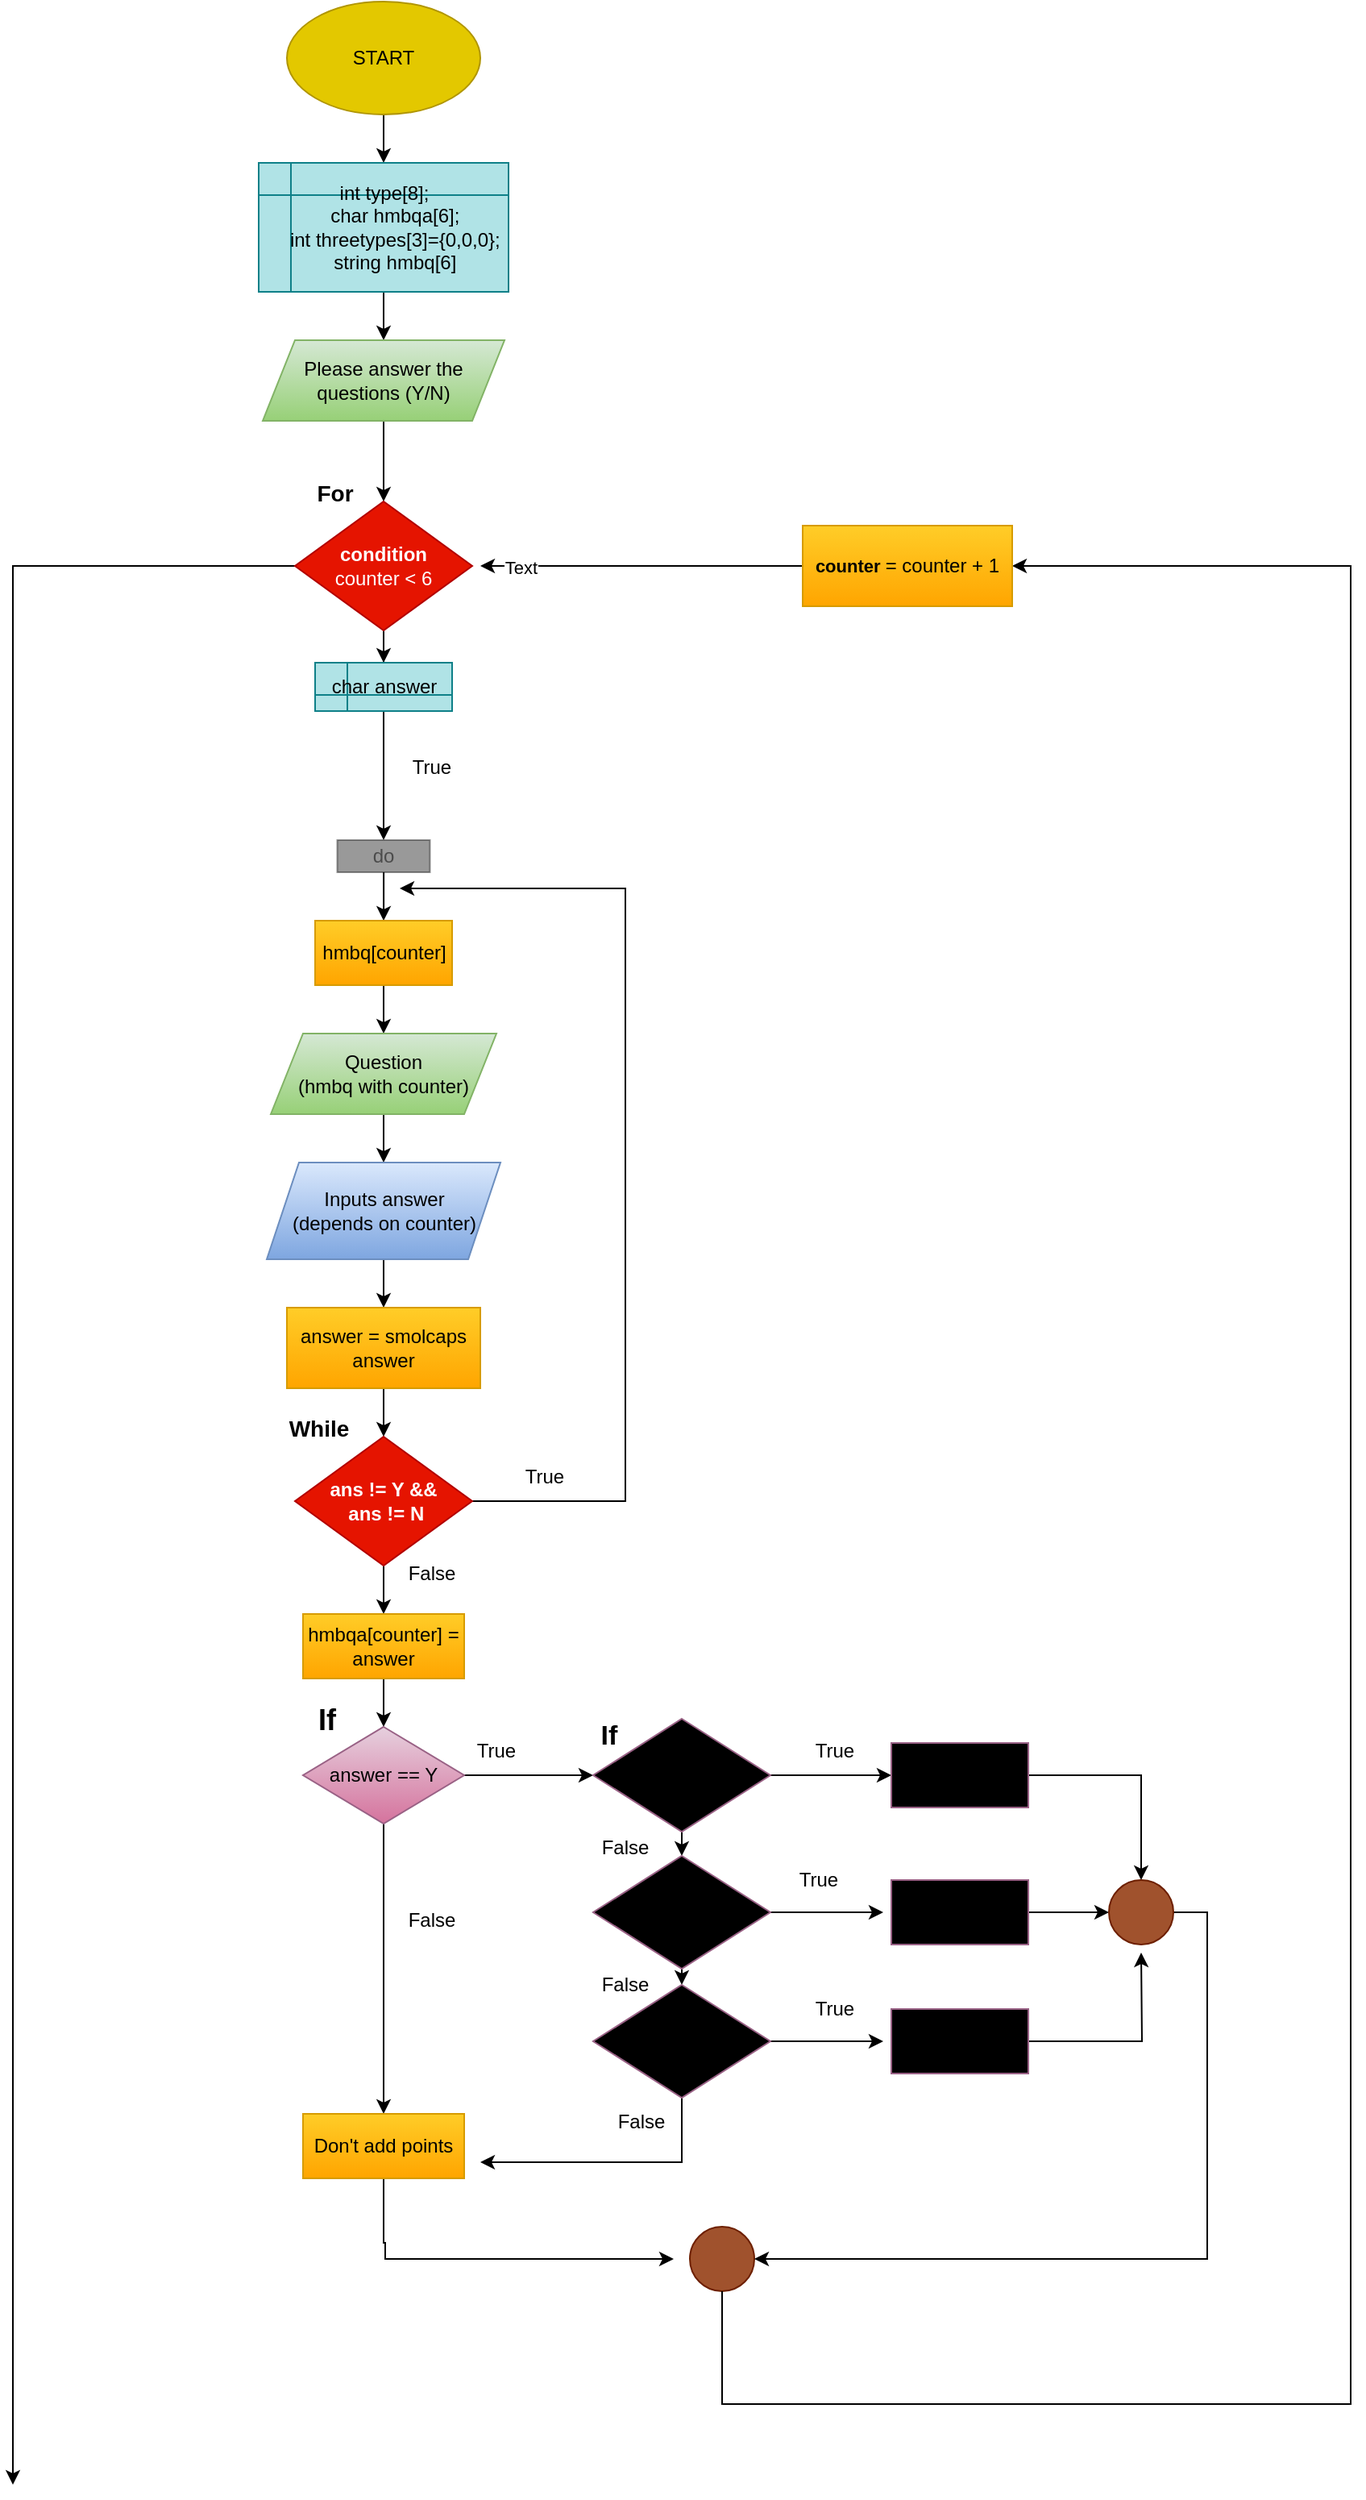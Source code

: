 <mxfile version="26.2.13">
  <diagram id="C5RBs43oDa-KdzZeNtuy" name="Page-1">
    <mxGraphModel dx="1064" dy="841" grid="1" gridSize="10" guides="1" tooltips="1" connect="1" arrows="1" fold="1" page="1" pageScale="1" pageWidth="1920" pageHeight="1200" math="0" shadow="0">
      <root>
        <mxCell id="WIyWlLk6GJQsqaUBKTNV-0" />
        <mxCell id="WIyWlLk6GJQsqaUBKTNV-1" parent="WIyWlLk6GJQsqaUBKTNV-0" />
        <mxCell id="UkDBAxyQickxF4oHBvT--14" value="" style="edgeStyle=orthogonalEdgeStyle;rounded=0;orthogonalLoop=1;jettySize=auto;html=1;" edge="1" parent="WIyWlLk6GJQsqaUBKTNV-1" source="UkDBAxyQickxF4oHBvT--11" target="UkDBAxyQickxF4oHBvT--12">
          <mxGeometry relative="1" as="geometry" />
        </mxCell>
        <mxCell id="UkDBAxyQickxF4oHBvT--11" value="START" style="ellipse;whiteSpace=wrap;html=1;fillColor=light-dark(#E3C800,#DAA900);strokeColor=#B09500;fontColor=light-dark(#000000,#000000);" vertex="1" parent="WIyWlLk6GJQsqaUBKTNV-1">
          <mxGeometry x="370" y="100" width="120" height="70" as="geometry" />
        </mxCell>
        <mxCell id="UkDBAxyQickxF4oHBvT--17" value="" style="edgeStyle=orthogonalEdgeStyle;rounded=0;orthogonalLoop=1;jettySize=auto;html=1;" edge="1" parent="WIyWlLk6GJQsqaUBKTNV-1" source="UkDBAxyQickxF4oHBvT--12" target="UkDBAxyQickxF4oHBvT--16">
          <mxGeometry relative="1" as="geometry" />
        </mxCell>
        <mxCell id="UkDBAxyQickxF4oHBvT--12" value="int type[8];&#xa;&amp;nbsp; &amp;nbsp; char hmbqa[6];&#xa;&amp;nbsp; &amp;nbsp; int threetypes[3]={0,0,0};&#xa;&amp;nbsp; &amp;nbsp; string hmbq[6]" style="shape=internalStorage;whiteSpace=wrap;html=1;backgroundOutline=1;fillColor=#b0e3e6;strokeColor=#0e8088;align=center;" vertex="1" parent="WIyWlLk6GJQsqaUBKTNV-1">
          <mxGeometry x="352.5" y="200" width="155" height="80" as="geometry" />
        </mxCell>
        <mxCell id="UkDBAxyQickxF4oHBvT--19" value="" style="edgeStyle=orthogonalEdgeStyle;rounded=0;orthogonalLoop=1;jettySize=auto;html=1;" edge="1" parent="WIyWlLk6GJQsqaUBKTNV-1" source="UkDBAxyQickxF4oHBvT--16" target="UkDBAxyQickxF4oHBvT--18">
          <mxGeometry relative="1" as="geometry" />
        </mxCell>
        <mxCell id="UkDBAxyQickxF4oHBvT--16" value="Please answer the questions (Y/N)" style="shape=parallelogram;perimeter=parallelogramPerimeter;whiteSpace=wrap;html=1;fixedSize=1;fillColor=#d5e8d4;strokeColor=#82b366;gradientColor=#97d077;" vertex="1" parent="WIyWlLk6GJQsqaUBKTNV-1">
          <mxGeometry x="355" y="310" width="150" height="50" as="geometry" />
        </mxCell>
        <mxCell id="UkDBAxyQickxF4oHBvT--46" style="edgeStyle=orthogonalEdgeStyle;rounded=0;orthogonalLoop=1;jettySize=auto;html=1;" edge="1" parent="WIyWlLk6GJQsqaUBKTNV-1" source="UkDBAxyQickxF4oHBvT--18" target="UkDBAxyQickxF4oHBvT--45">
          <mxGeometry relative="1" as="geometry" />
        </mxCell>
        <mxCell id="UkDBAxyQickxF4oHBvT--118" style="edgeStyle=orthogonalEdgeStyle;rounded=0;orthogonalLoop=1;jettySize=auto;html=1;" edge="1" parent="WIyWlLk6GJQsqaUBKTNV-1" source="UkDBAxyQickxF4oHBvT--18">
          <mxGeometry relative="1" as="geometry">
            <mxPoint x="200" y="1640" as="targetPoint" />
            <Array as="points">
              <mxPoint x="250" y="450" />
              <mxPoint x="250" y="450" />
            </Array>
          </mxGeometry>
        </mxCell>
        <mxCell id="UkDBAxyQickxF4oHBvT--18" value="&lt;b&gt;condition&lt;/b&gt;&lt;div&gt;counter &amp;lt; 6&lt;/div&gt;" style="rhombus;whiteSpace=wrap;html=1;fillColor=light-dark(#E51400,#DA4035);strokeColor=#B20000;fontColor=#ffffff;" vertex="1" parent="WIyWlLk6GJQsqaUBKTNV-1">
          <mxGeometry x="375" y="410" width="110" height="80" as="geometry" />
        </mxCell>
        <mxCell id="UkDBAxyQickxF4oHBvT--34" value="&lt;b&gt;&lt;font style=&quot;font-size: 14px;&quot;&gt;For&lt;/font&gt;&lt;/b&gt;" style="text;html=1;align=center;verticalAlign=middle;whiteSpace=wrap;rounded=0;" vertex="1" parent="WIyWlLk6GJQsqaUBKTNV-1">
          <mxGeometry x="370" y="390" width="60" height="30" as="geometry" />
        </mxCell>
        <mxCell id="UkDBAxyQickxF4oHBvT--105" style="edgeStyle=orthogonalEdgeStyle;rounded=0;orthogonalLoop=1;jettySize=auto;html=1;entryX=0.5;entryY=0;entryDx=0;entryDy=0;" edge="1" parent="WIyWlLk6GJQsqaUBKTNV-1" source="UkDBAxyQickxF4oHBvT--45" target="UkDBAxyQickxF4oHBvT--27">
          <mxGeometry relative="1" as="geometry" />
        </mxCell>
        <mxCell id="UkDBAxyQickxF4oHBvT--45" value="char answer" style="shape=internalStorage;whiteSpace=wrap;html=1;backgroundOutline=1;fillColor=#b0e3e6;strokeColor=#0e8088;align=center;" vertex="1" parent="WIyWlLk6GJQsqaUBKTNV-1">
          <mxGeometry x="387.5" y="510" width="85" height="30" as="geometry" />
        </mxCell>
        <mxCell id="UkDBAxyQickxF4oHBvT--22" value="True" style="text;html=1;align=center;verticalAlign=middle;whiteSpace=wrap;rounded=0;" vertex="1" parent="WIyWlLk6GJQsqaUBKTNV-1">
          <mxGeometry x="430" y="560" width="60" height="30" as="geometry" />
        </mxCell>
        <mxCell id="UkDBAxyQickxF4oHBvT--31" style="edgeStyle=orthogonalEdgeStyle;rounded=0;orthogonalLoop=1;jettySize=auto;html=1;entryX=0.5;entryY=0;entryDx=0;entryDy=0;" edge="1" parent="WIyWlLk6GJQsqaUBKTNV-1" source="UkDBAxyQickxF4oHBvT--27" target="UkDBAxyQickxF4oHBvT--30">
          <mxGeometry relative="1" as="geometry" />
        </mxCell>
        <mxCell id="UkDBAxyQickxF4oHBvT--27" value="do" style="rounded=0;whiteSpace=wrap;html=1;fillColor=light-dark(#000000,#6EBBFF);shadow=0;glass=0;opacity=40;textOpacity=50;" vertex="1" parent="WIyWlLk6GJQsqaUBKTNV-1">
          <mxGeometry x="401.25" y="620" width="57.5" height="20" as="geometry" />
        </mxCell>
        <mxCell id="UkDBAxyQickxF4oHBvT--33" value="" style="edgeStyle=orthogonalEdgeStyle;rounded=0;orthogonalLoop=1;jettySize=auto;html=1;" edge="1" parent="WIyWlLk6GJQsqaUBKTNV-1" source="UkDBAxyQickxF4oHBvT--30" target="UkDBAxyQickxF4oHBvT--32">
          <mxGeometry relative="1" as="geometry" />
        </mxCell>
        <mxCell id="UkDBAxyQickxF4oHBvT--30" value="hmbq[counter]" style="rounded=0;whiteSpace=wrap;html=1;fillColor=#ffcd28;gradientColor=#ffa500;strokeColor=#d79b00;" vertex="1" parent="WIyWlLk6GJQsqaUBKTNV-1">
          <mxGeometry x="387.5" y="670" width="85" height="40" as="geometry" />
        </mxCell>
        <mxCell id="UkDBAxyQickxF4oHBvT--36" value="" style="edgeStyle=orthogonalEdgeStyle;rounded=0;orthogonalLoop=1;jettySize=auto;html=1;" edge="1" parent="WIyWlLk6GJQsqaUBKTNV-1" source="UkDBAxyQickxF4oHBvT--32" target="UkDBAxyQickxF4oHBvT--35">
          <mxGeometry relative="1" as="geometry" />
        </mxCell>
        <mxCell id="UkDBAxyQickxF4oHBvT--32" value="Question&lt;div&gt;(hmbq with counter)&lt;/div&gt;" style="shape=parallelogram;perimeter=parallelogramPerimeter;whiteSpace=wrap;html=1;fixedSize=1;fillColor=#d5e8d4;strokeColor=#82b366;rounded=0;gradientColor=#97d077;" vertex="1" parent="WIyWlLk6GJQsqaUBKTNV-1">
          <mxGeometry x="360" y="740" width="140" height="50" as="geometry" />
        </mxCell>
        <mxCell id="UkDBAxyQickxF4oHBvT--49" value="" style="edgeStyle=orthogonalEdgeStyle;rounded=0;orthogonalLoop=1;jettySize=auto;html=1;" edge="1" parent="WIyWlLk6GJQsqaUBKTNV-1" source="UkDBAxyQickxF4oHBvT--35" target="UkDBAxyQickxF4oHBvT--48">
          <mxGeometry relative="1" as="geometry" />
        </mxCell>
        <mxCell id="UkDBAxyQickxF4oHBvT--35" value="Inputs answer&lt;div&gt;(depends on counter)&lt;/div&gt;" style="shape=parallelogram;perimeter=parallelogramPerimeter;whiteSpace=wrap;html=1;fixedSize=1;fillColor=#dae8fc;strokeColor=#6c8ebf;rounded=0;gradientColor=#7ea6e0;" vertex="1" parent="WIyWlLk6GJQsqaUBKTNV-1">
          <mxGeometry x="357.5" y="820" width="145" height="60" as="geometry" />
        </mxCell>
        <mxCell id="UkDBAxyQickxF4oHBvT--51" style="edgeStyle=orthogonalEdgeStyle;rounded=0;orthogonalLoop=1;jettySize=auto;html=1;entryX=0.5;entryY=0;entryDx=0;entryDy=0;" edge="1" parent="WIyWlLk6GJQsqaUBKTNV-1" source="UkDBAxyQickxF4oHBvT--48" target="UkDBAxyQickxF4oHBvT--50">
          <mxGeometry relative="1" as="geometry" />
        </mxCell>
        <mxCell id="UkDBAxyQickxF4oHBvT--48" value="answer = smolcaps answer" style="whiteSpace=wrap;html=1;fillColor=#ffcd28;strokeColor=#d79b00;rounded=0;gradientColor=#ffa500;" vertex="1" parent="WIyWlLk6GJQsqaUBKTNV-1">
          <mxGeometry x="370" y="910" width="120" height="50" as="geometry" />
        </mxCell>
        <mxCell id="UkDBAxyQickxF4oHBvT--63" value="" style="edgeStyle=orthogonalEdgeStyle;rounded=0;orthogonalLoop=1;jettySize=auto;html=1;" edge="1" parent="WIyWlLk6GJQsqaUBKTNV-1" source="UkDBAxyQickxF4oHBvT--50" target="UkDBAxyQickxF4oHBvT--62">
          <mxGeometry relative="1" as="geometry" />
        </mxCell>
        <mxCell id="UkDBAxyQickxF4oHBvT--101" style="edgeStyle=orthogonalEdgeStyle;rounded=0;orthogonalLoop=1;jettySize=auto;html=1;" edge="1" parent="WIyWlLk6GJQsqaUBKTNV-1" source="UkDBAxyQickxF4oHBvT--50">
          <mxGeometry relative="1" as="geometry">
            <mxPoint x="440" y="650" as="targetPoint" />
            <Array as="points">
              <mxPoint x="580" y="1030" />
            </Array>
          </mxGeometry>
        </mxCell>
        <mxCell id="UkDBAxyQickxF4oHBvT--50" value="&lt;b&gt;ans != Y &amp;amp;&amp;amp;&lt;/b&gt;&lt;div&gt;&lt;b&gt;&amp;nbsp;ans != N&lt;/b&gt;&lt;/div&gt;" style="rhombus;whiteSpace=wrap;html=1;fillColor=light-dark(#E51400,#F64D42);strokeColor=#B20000;fontColor=#ffffff;" vertex="1" parent="WIyWlLk6GJQsqaUBKTNV-1">
          <mxGeometry x="375" y="990" width="110" height="80" as="geometry" />
        </mxCell>
        <mxCell id="UkDBAxyQickxF4oHBvT--52" value="While" style="text;html=1;align=center;verticalAlign=middle;whiteSpace=wrap;rounded=0;fontStyle=1;fontSize=14;" vertex="1" parent="WIyWlLk6GJQsqaUBKTNV-1">
          <mxGeometry x="360" y="970" width="60" height="30" as="geometry" />
        </mxCell>
        <mxCell id="UkDBAxyQickxF4oHBvT--65" value="" style="edgeStyle=orthogonalEdgeStyle;rounded=0;orthogonalLoop=1;jettySize=auto;html=1;" edge="1" parent="WIyWlLk6GJQsqaUBKTNV-1" source="UkDBAxyQickxF4oHBvT--62" target="UkDBAxyQickxF4oHBvT--64">
          <mxGeometry relative="1" as="geometry" />
        </mxCell>
        <mxCell id="UkDBAxyQickxF4oHBvT--62" value="hmbqa[counter] = answer" style="whiteSpace=wrap;html=1;fillColor=#ffcd28;strokeColor=#d79b00;gradientColor=#ffa500;" vertex="1" parent="WIyWlLk6GJQsqaUBKTNV-1">
          <mxGeometry x="380" y="1100" width="100" height="40" as="geometry" />
        </mxCell>
        <mxCell id="UkDBAxyQickxF4oHBvT--70" value="" style="edgeStyle=orthogonalEdgeStyle;rounded=0;orthogonalLoop=1;jettySize=auto;html=1;" edge="1" parent="WIyWlLk6GJQsqaUBKTNV-1" source="UkDBAxyQickxF4oHBvT--64" target="UkDBAxyQickxF4oHBvT--69">
          <mxGeometry relative="1" as="geometry" />
        </mxCell>
        <mxCell id="UkDBAxyQickxF4oHBvT--92" style="edgeStyle=orthogonalEdgeStyle;rounded=0;orthogonalLoop=1;jettySize=auto;html=1;" edge="1" parent="WIyWlLk6GJQsqaUBKTNV-1" source="UkDBAxyQickxF4oHBvT--64" target="UkDBAxyQickxF4oHBvT--78">
          <mxGeometry relative="1" as="geometry" />
        </mxCell>
        <mxCell id="UkDBAxyQickxF4oHBvT--64" value="answer == Y" style="rhombus;whiteSpace=wrap;html=1;fillColor=#e6d0de;strokeColor=#996185;gradientColor=#d5739d;" vertex="1" parent="WIyWlLk6GJQsqaUBKTNV-1">
          <mxGeometry x="380" y="1170" width="100" height="60" as="geometry" />
        </mxCell>
        <mxCell id="UkDBAxyQickxF4oHBvT--66" value="&lt;b&gt;If&lt;/b&gt;" style="text;html=1;align=center;verticalAlign=middle;whiteSpace=wrap;rounded=0;fontSize=18;" vertex="1" parent="WIyWlLk6GJQsqaUBKTNV-1">
          <mxGeometry x="370" y="1150" width="50" height="32" as="geometry" />
        </mxCell>
        <mxCell id="UkDBAxyQickxF4oHBvT--99" style="edgeStyle=orthogonalEdgeStyle;rounded=0;orthogonalLoop=1;jettySize=auto;html=1;" edge="1" parent="WIyWlLk6GJQsqaUBKTNV-1" source="UkDBAxyQickxF4oHBvT--115">
          <mxGeometry relative="1" as="geometry">
            <mxPoint x="490" y="450" as="targetPoint" />
            <Array as="points" />
          </mxGeometry>
        </mxCell>
        <mxCell id="UkDBAxyQickxF4oHBvT--114" value="Text" style="edgeLabel;html=1;align=center;verticalAlign=middle;resizable=0;points=[];" vertex="1" connectable="0" parent="UkDBAxyQickxF4oHBvT--99">
          <mxGeometry x="0.752" y="1" relative="1" as="geometry">
            <mxPoint as="offset" />
          </mxGeometry>
        </mxCell>
        <mxCell id="UkDBAxyQickxF4oHBvT--67" value="" style="ellipse;whiteSpace=wrap;html=1;fillColor=#a0522d;strokeColor=#6D1F00;fontColor=#ffffff;" vertex="1" parent="WIyWlLk6GJQsqaUBKTNV-1">
          <mxGeometry x="620" y="1480" width="40" height="40" as="geometry" />
        </mxCell>
        <mxCell id="UkDBAxyQickxF4oHBvT--74" style="edgeStyle=orthogonalEdgeStyle;rounded=0;orthogonalLoop=1;jettySize=auto;html=1;exitX=0.5;exitY=1;exitDx=0;exitDy=0;entryX=0.5;entryY=0;entryDx=0;entryDy=0;" edge="1" parent="WIyWlLk6GJQsqaUBKTNV-1" source="UkDBAxyQickxF4oHBvT--69" target="UkDBAxyQickxF4oHBvT--72">
          <mxGeometry relative="1" as="geometry" />
        </mxCell>
        <mxCell id="UkDBAxyQickxF4oHBvT--81" value="" style="edgeStyle=orthogonalEdgeStyle;rounded=0;orthogonalLoop=1;jettySize=auto;html=1;" edge="1" parent="WIyWlLk6GJQsqaUBKTNV-1" source="UkDBAxyQickxF4oHBvT--69" target="UkDBAxyQickxF4oHBvT--80">
          <mxGeometry relative="1" as="geometry" />
        </mxCell>
        <mxCell id="UkDBAxyQickxF4oHBvT--69" value="Y == Q0 OR Q3" style="rhombus;whiteSpace=wrap;html=1;fillColor=light-dark(#E6D0DE,#654B52);strokeColor=#996185;gradientColor=light-dark(#D5739D,#D77F94);" vertex="1" parent="WIyWlLk6GJQsqaUBKTNV-1">
          <mxGeometry x="560" y="1165" width="110" height="70" as="geometry" />
        </mxCell>
        <mxCell id="UkDBAxyQickxF4oHBvT--71" value="&lt;b&gt;&lt;font style=&quot;font-size: 17px;&quot;&gt;If&lt;/font&gt;&lt;/b&gt;" style="text;html=1;align=center;verticalAlign=middle;whiteSpace=wrap;rounded=0;fontSize=14;" vertex="1" parent="WIyWlLk6GJQsqaUBKTNV-1">
          <mxGeometry x="545" y="1160" width="50" height="32" as="geometry" />
        </mxCell>
        <mxCell id="UkDBAxyQickxF4oHBvT--75" style="edgeStyle=orthogonalEdgeStyle;rounded=0;orthogonalLoop=1;jettySize=auto;html=1;exitX=0.5;exitY=1;exitDx=0;exitDy=0;entryX=0.5;entryY=0;entryDx=0;entryDy=0;" edge="1" parent="WIyWlLk6GJQsqaUBKTNV-1" source="UkDBAxyQickxF4oHBvT--72" target="UkDBAxyQickxF4oHBvT--73">
          <mxGeometry relative="1" as="geometry" />
        </mxCell>
        <mxCell id="UkDBAxyQickxF4oHBvT--83" style="edgeStyle=orthogonalEdgeStyle;rounded=0;orthogonalLoop=1;jettySize=auto;html=1;" edge="1" parent="WIyWlLk6GJQsqaUBKTNV-1" source="UkDBAxyQickxF4oHBvT--72">
          <mxGeometry relative="1" as="geometry">
            <mxPoint x="740" y="1285" as="targetPoint" />
          </mxGeometry>
        </mxCell>
        <mxCell id="UkDBAxyQickxF4oHBvT--72" value="Y == Q1 OR Q4" style="rhombus;whiteSpace=wrap;html=1;fillColor=light-dark(#E6D0DE,#654B52);strokeColor=#996185;gradientColor=light-dark(#D5739D,#D77F94);" vertex="1" parent="WIyWlLk6GJQsqaUBKTNV-1">
          <mxGeometry x="560" y="1250" width="110" height="70" as="geometry" />
        </mxCell>
        <mxCell id="UkDBAxyQickxF4oHBvT--85" style="edgeStyle=orthogonalEdgeStyle;rounded=0;orthogonalLoop=1;jettySize=auto;html=1;" edge="1" parent="WIyWlLk6GJQsqaUBKTNV-1" source="UkDBAxyQickxF4oHBvT--73">
          <mxGeometry relative="1" as="geometry">
            <mxPoint x="740" y="1365" as="targetPoint" />
          </mxGeometry>
        </mxCell>
        <mxCell id="UkDBAxyQickxF4oHBvT--95" style="edgeStyle=orthogonalEdgeStyle;rounded=0;orthogonalLoop=1;jettySize=auto;html=1;exitX=0.5;exitY=1;exitDx=0;exitDy=0;" edge="1" parent="WIyWlLk6GJQsqaUBKTNV-1" source="UkDBAxyQickxF4oHBvT--73">
          <mxGeometry relative="1" as="geometry">
            <mxPoint x="490" y="1440" as="targetPoint" />
            <Array as="points">
              <mxPoint x="615" y="1440" />
            </Array>
          </mxGeometry>
        </mxCell>
        <mxCell id="UkDBAxyQickxF4oHBvT--73" value="Y == Q2 OR Q5" style="rhombus;whiteSpace=wrap;html=1;fillColor=light-dark(#E6D0DE,#654B52);strokeColor=#996185;gradientColor=light-dark(#D5739D,#D77F94);" vertex="1" parent="WIyWlLk6GJQsqaUBKTNV-1">
          <mxGeometry x="560" y="1330" width="110" height="70" as="geometry" />
        </mxCell>
        <mxCell id="UkDBAxyQickxF4oHBvT--96" style="edgeStyle=orthogonalEdgeStyle;rounded=0;orthogonalLoop=1;jettySize=auto;html=1;" edge="1" parent="WIyWlLk6GJQsqaUBKTNV-1" source="UkDBAxyQickxF4oHBvT--78">
          <mxGeometry relative="1" as="geometry">
            <mxPoint x="610" y="1500" as="targetPoint" />
            <Array as="points">
              <mxPoint x="430" y="1490" />
              <mxPoint x="431" y="1490" />
              <mxPoint x="431" y="1500" />
            </Array>
          </mxGeometry>
        </mxCell>
        <mxCell id="UkDBAxyQickxF4oHBvT--78" value="Don&#39;t add points" style="whiteSpace=wrap;html=1;fillColor=#ffcd28;strokeColor=#d79b00;gradientColor=#ffa500;" vertex="1" parent="WIyWlLk6GJQsqaUBKTNV-1">
          <mxGeometry x="380" y="1410" width="100" height="40" as="geometry" />
        </mxCell>
        <mxCell id="UkDBAxyQickxF4oHBvT--88" style="edgeStyle=orthogonalEdgeStyle;rounded=0;orthogonalLoop=1;jettySize=auto;html=1;entryX=0.5;entryY=0;entryDx=0;entryDy=0;" edge="1" parent="WIyWlLk6GJQsqaUBKTNV-1" source="UkDBAxyQickxF4oHBvT--80" target="UkDBAxyQickxF4oHBvT--87">
          <mxGeometry relative="1" as="geometry" />
        </mxCell>
        <mxCell id="UkDBAxyQickxF4oHBvT--80" value="+1 point for&amp;nbsp;&lt;div&gt;emo type&lt;/div&gt;" style="whiteSpace=wrap;html=1;fillColor=light-dark(#E6D0DE,#654B52);strokeColor=#996185;gradientColor=light-dark(#D5739D,#D77F94);" vertex="1" parent="WIyWlLk6GJQsqaUBKTNV-1">
          <mxGeometry x="745" y="1180" width="85" height="40" as="geometry" />
        </mxCell>
        <mxCell id="UkDBAxyQickxF4oHBvT--89" style="edgeStyle=orthogonalEdgeStyle;rounded=0;orthogonalLoop=1;jettySize=auto;html=1;entryX=0;entryY=0.5;entryDx=0;entryDy=0;" edge="1" parent="WIyWlLk6GJQsqaUBKTNV-1" source="UkDBAxyQickxF4oHBvT--82" target="UkDBAxyQickxF4oHBvT--87">
          <mxGeometry relative="1" as="geometry" />
        </mxCell>
        <mxCell id="UkDBAxyQickxF4oHBvT--82" value="+1 point for&amp;nbsp;&lt;div&gt;brain type&lt;/div&gt;" style="whiteSpace=wrap;html=1;fillColor=light-dark(#E6D0DE,#654B52);strokeColor=#996185;gradientColor=light-dark(#D5739D,#D77F94);" vertex="1" parent="WIyWlLk6GJQsqaUBKTNV-1">
          <mxGeometry x="745" y="1265" width="85" height="40" as="geometry" />
        </mxCell>
        <mxCell id="UkDBAxyQickxF4oHBvT--90" style="edgeStyle=orthogonalEdgeStyle;rounded=0;orthogonalLoop=1;jettySize=auto;html=1;" edge="1" parent="WIyWlLk6GJQsqaUBKTNV-1" source="UkDBAxyQickxF4oHBvT--84">
          <mxGeometry relative="1" as="geometry">
            <mxPoint x="900" y="1310" as="targetPoint" />
          </mxGeometry>
        </mxCell>
        <mxCell id="UkDBAxyQickxF4oHBvT--84" value="+1 point for&amp;nbsp;&lt;div&gt;gut type&lt;/div&gt;" style="whiteSpace=wrap;html=1;fillColor=light-dark(#E6D0DE,#654B52);strokeColor=#996185;gradientColor=light-dark(#D5739D,#D77F94);" vertex="1" parent="WIyWlLk6GJQsqaUBKTNV-1">
          <mxGeometry x="745" y="1345" width="85" height="40" as="geometry" />
        </mxCell>
        <mxCell id="UkDBAxyQickxF4oHBvT--97" style="edgeStyle=orthogonalEdgeStyle;rounded=0;orthogonalLoop=1;jettySize=auto;html=1;entryX=1;entryY=0.5;entryDx=0;entryDy=0;" edge="1" parent="WIyWlLk6GJQsqaUBKTNV-1" source="UkDBAxyQickxF4oHBvT--87" target="UkDBAxyQickxF4oHBvT--67">
          <mxGeometry relative="1" as="geometry">
            <mxPoint x="940" y="1500" as="targetPoint" />
            <Array as="points">
              <mxPoint x="941" y="1285" />
              <mxPoint x="941" y="1500" />
            </Array>
          </mxGeometry>
        </mxCell>
        <mxCell id="UkDBAxyQickxF4oHBvT--87" value="" style="ellipse;whiteSpace=wrap;html=1;fillColor=#a0522d;strokeColor=#6D1F00;fontColor=#ffffff;" vertex="1" parent="WIyWlLk6GJQsqaUBKTNV-1">
          <mxGeometry x="880" y="1265" width="40" height="40" as="geometry" />
        </mxCell>
        <mxCell id="UkDBAxyQickxF4oHBvT--102" value="True" style="text;html=1;align=center;verticalAlign=middle;whiteSpace=wrap;rounded=0;" vertex="1" parent="WIyWlLk6GJQsqaUBKTNV-1">
          <mxGeometry x="500" y="1000" width="60" height="30" as="geometry" />
        </mxCell>
        <mxCell id="UkDBAxyQickxF4oHBvT--103" value="False" style="text;html=1;align=center;verticalAlign=middle;whiteSpace=wrap;rounded=0;" vertex="1" parent="WIyWlLk6GJQsqaUBKTNV-1">
          <mxGeometry x="430" y="1060" width="60" height="30" as="geometry" />
        </mxCell>
        <mxCell id="UkDBAxyQickxF4oHBvT--106" value="True" style="text;html=1;align=center;verticalAlign=middle;whiteSpace=wrap;rounded=0;" vertex="1" parent="WIyWlLk6GJQsqaUBKTNV-1">
          <mxGeometry x="470" y="1170" width="60" height="30" as="geometry" />
        </mxCell>
        <mxCell id="UkDBAxyQickxF4oHBvT--107" value="False" style="text;html=1;align=center;verticalAlign=middle;whiteSpace=wrap;rounded=0;" vertex="1" parent="WIyWlLk6GJQsqaUBKTNV-1">
          <mxGeometry x="430" y="1275" width="60" height="30" as="geometry" />
        </mxCell>
        <mxCell id="UkDBAxyQickxF4oHBvT--108" value="False" style="text;html=1;align=center;verticalAlign=middle;whiteSpace=wrap;rounded=0;" vertex="1" parent="WIyWlLk6GJQsqaUBKTNV-1">
          <mxGeometry x="550" y="1230" width="60" height="30" as="geometry" />
        </mxCell>
        <mxCell id="UkDBAxyQickxF4oHBvT--109" value="False" style="text;html=1;align=center;verticalAlign=middle;whiteSpace=wrap;rounded=0;" vertex="1" parent="WIyWlLk6GJQsqaUBKTNV-1">
          <mxGeometry x="550" y="1315" width="60" height="30" as="geometry" />
        </mxCell>
        <mxCell id="UkDBAxyQickxF4oHBvT--110" value="False" style="text;html=1;align=center;verticalAlign=middle;whiteSpace=wrap;rounded=0;" vertex="1" parent="WIyWlLk6GJQsqaUBKTNV-1">
          <mxGeometry x="560" y="1400" width="60" height="30" as="geometry" />
        </mxCell>
        <mxCell id="UkDBAxyQickxF4oHBvT--111" value="True" style="text;html=1;align=center;verticalAlign=middle;whiteSpace=wrap;rounded=0;" vertex="1" parent="WIyWlLk6GJQsqaUBKTNV-1">
          <mxGeometry x="680" y="1170" width="60" height="30" as="geometry" />
        </mxCell>
        <mxCell id="UkDBAxyQickxF4oHBvT--112" value="True" style="text;html=1;align=center;verticalAlign=middle;whiteSpace=wrap;rounded=0;" vertex="1" parent="WIyWlLk6GJQsqaUBKTNV-1">
          <mxGeometry x="670" y="1250" width="60" height="30" as="geometry" />
        </mxCell>
        <mxCell id="UkDBAxyQickxF4oHBvT--113" value="True" style="text;html=1;align=center;verticalAlign=middle;whiteSpace=wrap;rounded=0;" vertex="1" parent="WIyWlLk6GJQsqaUBKTNV-1">
          <mxGeometry x="680" y="1330" width="60" height="30" as="geometry" />
        </mxCell>
        <mxCell id="UkDBAxyQickxF4oHBvT--116" value="" style="edgeStyle=orthogonalEdgeStyle;rounded=0;orthogonalLoop=1;jettySize=auto;html=1;" edge="1" parent="WIyWlLk6GJQsqaUBKTNV-1" source="UkDBAxyQickxF4oHBvT--67" target="UkDBAxyQickxF4oHBvT--115">
          <mxGeometry relative="1" as="geometry">
            <mxPoint x="490" y="450" as="targetPoint" />
            <mxPoint x="640" y="1520" as="sourcePoint" />
            <Array as="points">
              <mxPoint x="640" y="1590" />
              <mxPoint x="1030" y="1590" />
            </Array>
          </mxGeometry>
        </mxCell>
        <mxCell id="UkDBAxyQickxF4oHBvT--115" value="&lt;b&gt;&lt;font style=&quot;font-size: 11px;&quot;&gt;counter &lt;/font&gt;&lt;/b&gt;= counter + 1" style="rounded=0;whiteSpace=wrap;html=1;fillColor=#ffcd28;strokeColor=#d79b00;gradientColor=#ffa500;" vertex="1" parent="WIyWlLk6GJQsqaUBKTNV-1">
          <mxGeometry x="690" y="425" width="130" height="50" as="geometry" />
        </mxCell>
      </root>
    </mxGraphModel>
  </diagram>
</mxfile>
